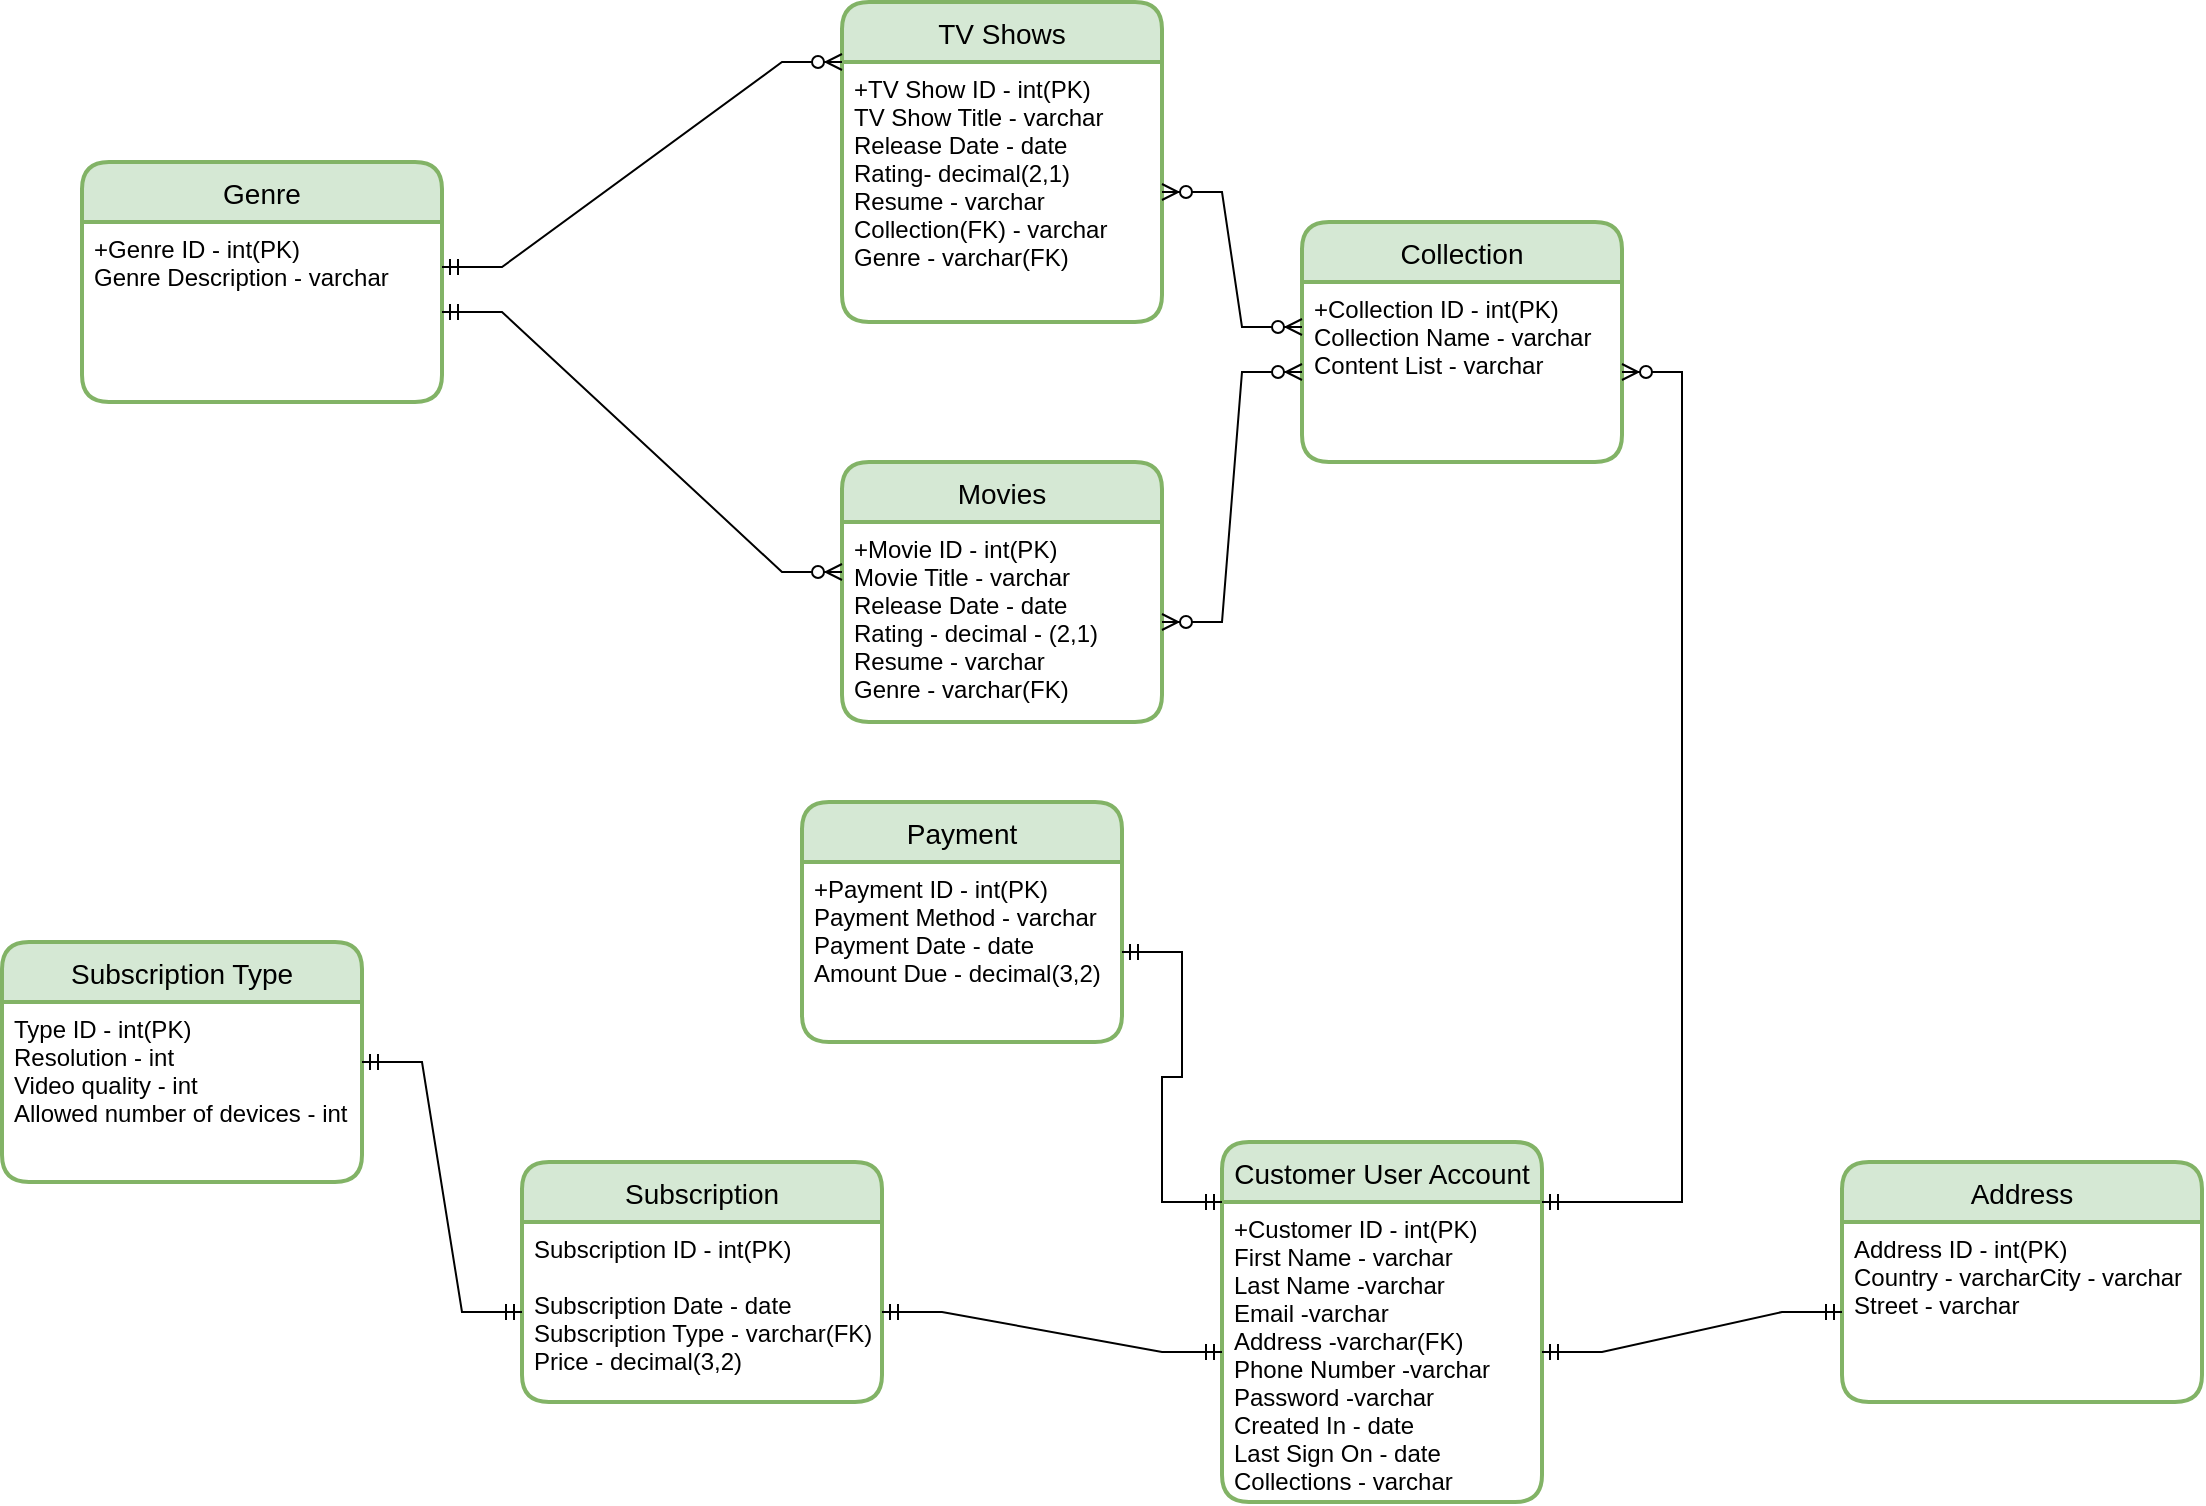 <mxfile version="15.6.6" type="github">
  <diagram id="uWsPakvDBmtAWFA21BX1" name="Page-1">
    <mxGraphModel dx="1038" dy="547" grid="1" gridSize="10" guides="1" tooltips="1" connect="1" arrows="1" fold="1" page="1" pageScale="1" pageWidth="1654" pageHeight="2336" math="0" shadow="0">
      <root>
        <mxCell id="0" />
        <mxCell id="1" parent="0" />
        <mxCell id="ISnNZ_Wo0CkUiuiWw7Ft-1" value="Genre" style="swimlane;childLayout=stackLayout;horizontal=1;startSize=30;horizontalStack=0;rounded=1;fontSize=14;fontStyle=0;strokeWidth=2;resizeParent=0;resizeLast=1;shadow=0;dashed=0;align=center;fillColor=#d5e8d4;strokeColor=#82b366;" parent="1" vertex="1">
          <mxGeometry x="110" y="100" width="180" height="120" as="geometry" />
        </mxCell>
        <mxCell id="ISnNZ_Wo0CkUiuiWw7Ft-2" value="+Genre ID - int(PK)&#xa;Genre Description - varchar&#xa;" style="align=left;strokeColor=none;fillColor=none;spacingLeft=4;fontSize=12;verticalAlign=top;resizable=0;rotatable=0;part=1;" parent="ISnNZ_Wo0CkUiuiWw7Ft-1" vertex="1">
          <mxGeometry y="30" width="180" height="90" as="geometry" />
        </mxCell>
        <mxCell id="ISnNZ_Wo0CkUiuiWw7Ft-3" value="TV Shows" style="swimlane;childLayout=stackLayout;horizontal=1;startSize=30;horizontalStack=0;rounded=1;fontSize=14;fontStyle=0;strokeWidth=2;resizeParent=0;resizeLast=1;shadow=0;dashed=0;align=center;fillColor=#d5e8d4;strokeColor=#82b366;" parent="1" vertex="1">
          <mxGeometry x="490" y="20" width="160" height="160" as="geometry" />
        </mxCell>
        <mxCell id="ISnNZ_Wo0CkUiuiWw7Ft-4" value="+TV Show ID - int(PK)&#xa;TV Show Title - varchar&#xa;Release Date - date&#xa;Rating- decimal(2,1)&#xa;Resume - varchar&#xa;Collection(FK) - varchar&#xa;Genre - varchar(FK)&#xa;&#xa;&#xa;" style="align=left;strokeColor=none;fillColor=none;spacingLeft=4;fontSize=12;verticalAlign=top;resizable=0;rotatable=0;part=1;" parent="ISnNZ_Wo0CkUiuiWw7Ft-3" vertex="1">
          <mxGeometry y="30" width="160" height="130" as="geometry" />
        </mxCell>
        <mxCell id="ISnNZ_Wo0CkUiuiWw7Ft-5" value="Movies" style="swimlane;childLayout=stackLayout;horizontal=1;startSize=30;horizontalStack=0;rounded=1;fontSize=14;fontStyle=0;strokeWidth=2;resizeParent=0;resizeLast=1;shadow=0;dashed=0;align=center;fillColor=#d5e8d4;strokeColor=#82b366;" parent="1" vertex="1">
          <mxGeometry x="490" y="250" width="160" height="130" as="geometry" />
        </mxCell>
        <mxCell id="ISnNZ_Wo0CkUiuiWw7Ft-6" value="+Movie ID - int(PK)&#xa;Movie Title - varchar&#xa;Release Date - date&#xa;Rating - decimal - (2,1)&#xa;Resume - varchar&#xa;Genre - varchar(FK)&#xa;&#xa;" style="align=left;strokeColor=none;fillColor=none;spacingLeft=4;fontSize=12;verticalAlign=top;resizable=0;rotatable=0;part=1;" parent="ISnNZ_Wo0CkUiuiWw7Ft-5" vertex="1">
          <mxGeometry y="30" width="160" height="100" as="geometry" />
        </mxCell>
        <mxCell id="ISnNZ_Wo0CkUiuiWw7Ft-7" value="" style="edgeStyle=entityRelationEdgeStyle;fontSize=12;html=1;endArrow=ERzeroToMany;startArrow=ERmandOne;rounded=0;exitX=1;exitY=0.25;exitDx=0;exitDy=0;entryX=0;entryY=0;entryDx=0;entryDy=0;" parent="1" source="ISnNZ_Wo0CkUiuiWw7Ft-2" target="ISnNZ_Wo0CkUiuiWw7Ft-4" edge="1">
          <mxGeometry width="100" height="100" relative="1" as="geometry">
            <mxPoint x="300" y="140" as="sourcePoint" />
            <mxPoint x="400" y="40" as="targetPoint" />
          </mxGeometry>
        </mxCell>
        <mxCell id="ISnNZ_Wo0CkUiuiWw7Ft-8" value="" style="edgeStyle=entityRelationEdgeStyle;fontSize=12;html=1;endArrow=ERzeroToMany;startArrow=ERmandOne;rounded=0;exitX=1;exitY=0.5;exitDx=0;exitDy=0;entryX=0;entryY=0.25;entryDx=0;entryDy=0;" parent="1" source="ISnNZ_Wo0CkUiuiWw7Ft-2" target="ISnNZ_Wo0CkUiuiWw7Ft-6" edge="1">
          <mxGeometry width="100" height="100" relative="1" as="geometry">
            <mxPoint x="310" y="230" as="sourcePoint" />
            <mxPoint x="410" y="130" as="targetPoint" />
          </mxGeometry>
        </mxCell>
        <mxCell id="ISnNZ_Wo0CkUiuiWw7Ft-9" value="Collection" style="swimlane;childLayout=stackLayout;horizontal=1;startSize=30;horizontalStack=0;rounded=1;fontSize=14;fontStyle=0;strokeWidth=2;resizeParent=0;resizeLast=1;shadow=0;dashed=0;align=center;fillColor=#d5e8d4;strokeColor=#82b366;" parent="1" vertex="1">
          <mxGeometry x="720" y="130" width="160" height="120" as="geometry" />
        </mxCell>
        <mxCell id="ISnNZ_Wo0CkUiuiWw7Ft-10" value="+Collection ID - int(PK)&#xa;Collection Name - varchar&#xa;Content List - varchar&#xa;&#xa;" style="align=left;strokeColor=none;fillColor=none;spacingLeft=4;fontSize=12;verticalAlign=top;resizable=0;rotatable=0;part=1;" parent="ISnNZ_Wo0CkUiuiWw7Ft-9" vertex="1">
          <mxGeometry y="30" width="160" height="90" as="geometry" />
        </mxCell>
        <mxCell id="ISnNZ_Wo0CkUiuiWw7Ft-11" value="" style="edgeStyle=entityRelationEdgeStyle;fontSize=12;html=1;endArrow=ERzeroToMany;endFill=1;startArrow=ERzeroToMany;rounded=0;exitX=1;exitY=0.5;exitDx=0;exitDy=0;entryX=0;entryY=0.25;entryDx=0;entryDy=0;" parent="1" source="ISnNZ_Wo0CkUiuiWw7Ft-4" target="ISnNZ_Wo0CkUiuiWw7Ft-10" edge="1">
          <mxGeometry width="100" height="100" relative="1" as="geometry">
            <mxPoint x="790" y="420" as="sourcePoint" />
            <mxPoint x="890" y="320" as="targetPoint" />
          </mxGeometry>
        </mxCell>
        <mxCell id="ISnNZ_Wo0CkUiuiWw7Ft-12" value="" style="edgeStyle=entityRelationEdgeStyle;fontSize=12;html=1;endArrow=ERzeroToMany;endFill=1;startArrow=ERzeroToMany;rounded=0;exitX=1;exitY=0.5;exitDx=0;exitDy=0;entryX=0;entryY=0.5;entryDx=0;entryDy=0;" parent="1" source="ISnNZ_Wo0CkUiuiWw7Ft-6" target="ISnNZ_Wo0CkUiuiWw7Ft-10" edge="1">
          <mxGeometry width="100" height="100" relative="1" as="geometry">
            <mxPoint x="730" y="400" as="sourcePoint" />
            <mxPoint x="830" y="300" as="targetPoint" />
          </mxGeometry>
        </mxCell>
        <mxCell id="ISnNZ_Wo0CkUiuiWw7Ft-13" value="Subscription" style="swimlane;childLayout=stackLayout;horizontal=1;startSize=30;horizontalStack=0;rounded=1;fontSize=14;fontStyle=0;strokeWidth=2;resizeParent=0;resizeLast=1;shadow=0;dashed=0;align=center;fillColor=#d5e8d4;strokeColor=#82b366;fontColor=default;" parent="1" vertex="1">
          <mxGeometry x="330" y="600" width="180" height="120" as="geometry" />
        </mxCell>
        <mxCell id="ISnNZ_Wo0CkUiuiWw7Ft-14" value="Subscription ID - int(PK)&#xa;&#xa;Subscription Date - date&#xa;Subscription Type - varchar(FK)&#xa;Price - decimal(3,2)&#xa;" style="align=left;strokeColor=none;fillColor=none;spacingLeft=4;fontSize=12;verticalAlign=top;resizable=0;rotatable=0;part=1;fontColor=default;" parent="ISnNZ_Wo0CkUiuiWw7Ft-13" vertex="1">
          <mxGeometry y="30" width="180" height="90" as="geometry" />
        </mxCell>
        <mxCell id="ISnNZ_Wo0CkUiuiWw7Ft-15" value="Subscription Type" style="swimlane;childLayout=stackLayout;horizontal=1;startSize=30;horizontalStack=0;rounded=1;fontSize=14;fontStyle=0;strokeWidth=2;resizeParent=0;resizeLast=1;shadow=0;dashed=0;align=center;fillColor=#d5e8d4;strokeColor=#82b366;fontColor=default;" parent="1" vertex="1">
          <mxGeometry x="70" y="490" width="180" height="120" as="geometry" />
        </mxCell>
        <mxCell id="ISnNZ_Wo0CkUiuiWw7Ft-16" value="Type ID - int(PK)&#xa;Resolution - int&#xa;Video quality - int&#xa;Allowed number of devices - int&#xa;" style="align=left;strokeColor=none;fillColor=none;spacingLeft=4;fontSize=12;verticalAlign=top;resizable=0;rotatable=0;part=1;fontColor=default;" parent="ISnNZ_Wo0CkUiuiWw7Ft-15" vertex="1">
          <mxGeometry y="30" width="180" height="90" as="geometry" />
        </mxCell>
        <mxCell id="ISnNZ_Wo0CkUiuiWw7Ft-17" value="" style="edgeStyle=entityRelationEdgeStyle;fontSize=12;html=1;endArrow=ERmandOne;startArrow=ERmandOne;rounded=0;exitX=1;exitY=0.5;exitDx=0;exitDy=0;entryX=0;entryY=0.5;entryDx=0;entryDy=0;" parent="1" source="ISnNZ_Wo0CkUiuiWw7Ft-15" target="ISnNZ_Wo0CkUiuiWw7Ft-14" edge="1">
          <mxGeometry width="100" height="100" relative="1" as="geometry">
            <mxPoint x="120" y="530" as="sourcePoint" />
            <mxPoint x="220" y="430" as="targetPoint" />
          </mxGeometry>
        </mxCell>
        <mxCell id="9_1Muu3frSbeQLm1UMuF-1" value="Customer User Account" style="swimlane;childLayout=stackLayout;horizontal=1;startSize=30;horizontalStack=0;rounded=1;fontSize=14;fontStyle=0;strokeWidth=2;resizeParent=0;resizeLast=1;shadow=0;dashed=0;align=center;fillColor=#d5e8d4;strokeColor=#82b366;" parent="1" vertex="1">
          <mxGeometry x="680" y="590" width="160" height="180" as="geometry" />
        </mxCell>
        <mxCell id="9_1Muu3frSbeQLm1UMuF-2" value="+Customer ID - int(PK)&#xa;First Name - varchar&#xa;Last Name -varchar&#xa;Email -varchar&#xa;Address -varchar(FK)&#xa;Phone Number -varchar&#xa;Password -varchar&#xa;Created In - date&#xa;Last Sign On - date&#xa;Collections - varchar&#xa;&#xa;" style="align=left;strokeColor=none;fillColor=none;spacingLeft=4;fontSize=12;verticalAlign=top;resizable=0;rotatable=0;part=1;" parent="9_1Muu3frSbeQLm1UMuF-1" vertex="1">
          <mxGeometry y="30" width="160" height="150" as="geometry" />
        </mxCell>
        <mxCell id="9_1Muu3frSbeQLm1UMuF-3" value="" style="edgeStyle=entityRelationEdgeStyle;fontSize=12;html=1;endArrow=ERmandOne;startArrow=ERmandOne;rounded=0;exitX=1;exitY=0.5;exitDx=0;exitDy=0;entryX=0;entryY=0.5;entryDx=0;entryDy=0;" parent="1" source="ISnNZ_Wo0CkUiuiWw7Ft-14" target="9_1Muu3frSbeQLm1UMuF-2" edge="1">
          <mxGeometry width="100" height="100" relative="1" as="geometry">
            <mxPoint x="550" y="680" as="sourcePoint" />
            <mxPoint x="650" y="580" as="targetPoint" />
          </mxGeometry>
        </mxCell>
        <mxCell id="9_1Muu3frSbeQLm1UMuF-4" value="Address" style="swimlane;childLayout=stackLayout;horizontal=1;startSize=30;horizontalStack=0;rounded=1;fontSize=14;fontStyle=0;strokeWidth=2;resizeParent=0;resizeLast=1;shadow=0;dashed=0;align=center;fillColor=#d5e8d4;strokeColor=#82b366;" parent="1" vertex="1">
          <mxGeometry x="990" y="600" width="180" height="120" as="geometry" />
        </mxCell>
        <mxCell id="9_1Muu3frSbeQLm1UMuF-5" value="Address ID - int(PK)&#xa;Country - varcharCity - varchar&#xa;Street - varchar&#xa;" style="align=left;strokeColor=none;fillColor=none;spacingLeft=4;fontSize=12;verticalAlign=top;resizable=0;rotatable=0;part=1;" parent="9_1Muu3frSbeQLm1UMuF-4" vertex="1">
          <mxGeometry y="30" width="180" height="90" as="geometry" />
        </mxCell>
        <mxCell id="9_1Muu3frSbeQLm1UMuF-6" value="" style="edgeStyle=entityRelationEdgeStyle;fontSize=12;html=1;endArrow=ERmandOne;startArrow=ERmandOne;rounded=0;exitX=1;exitY=0.5;exitDx=0;exitDy=0;entryX=0;entryY=0.5;entryDx=0;entryDy=0;" parent="1" source="9_1Muu3frSbeQLm1UMuF-2" target="9_1Muu3frSbeQLm1UMuF-5" edge="1">
          <mxGeometry width="100" height="100" relative="1" as="geometry">
            <mxPoint x="890" y="790" as="sourcePoint" />
            <mxPoint x="990" y="690" as="targetPoint" />
          </mxGeometry>
        </mxCell>
        <mxCell id="9_1Muu3frSbeQLm1UMuF-7" value="Payment" style="swimlane;childLayout=stackLayout;horizontal=1;startSize=30;horizontalStack=0;rounded=1;fontSize=14;fontStyle=0;strokeWidth=2;resizeParent=0;resizeLast=1;shadow=0;dashed=0;align=center;fillColor=#d5e8d4;strokeColor=#82b366;" parent="1" vertex="1">
          <mxGeometry x="470" y="420" width="160" height="120" as="geometry" />
        </mxCell>
        <mxCell id="9_1Muu3frSbeQLm1UMuF-8" value="+Payment ID - int(PK)&#xa;Payment Method - varchar&#xa;Payment Date - date&#xa;Amount Due - decimal(3,2)&#xa;" style="align=left;strokeColor=none;fillColor=none;spacingLeft=4;fontSize=12;verticalAlign=top;resizable=0;rotatable=0;part=1;" parent="9_1Muu3frSbeQLm1UMuF-7" vertex="1">
          <mxGeometry y="30" width="160" height="90" as="geometry" />
        </mxCell>
        <mxCell id="9_1Muu3frSbeQLm1UMuF-9" value="" style="edgeStyle=entityRelationEdgeStyle;fontSize=12;html=1;endArrow=ERmandOne;startArrow=ERmandOne;rounded=0;exitX=1;exitY=0.5;exitDx=0;exitDy=0;entryX=0;entryY=0;entryDx=0;entryDy=0;" parent="1" source="9_1Muu3frSbeQLm1UMuF-8" target="9_1Muu3frSbeQLm1UMuF-2" edge="1">
          <mxGeometry width="100" height="100" relative="1" as="geometry">
            <mxPoint x="730" y="570" as="sourcePoint" />
            <mxPoint x="830" y="470" as="targetPoint" />
          </mxGeometry>
        </mxCell>
        <mxCell id="9_1Muu3frSbeQLm1UMuF-10" value="" style="edgeStyle=entityRelationEdgeStyle;fontSize=12;html=1;endArrow=ERzeroToMany;startArrow=ERmandOne;rounded=0;exitX=1;exitY=0;exitDx=0;exitDy=0;" parent="1" source="9_1Muu3frSbeQLm1UMuF-2" target="ISnNZ_Wo0CkUiuiWw7Ft-10" edge="1">
          <mxGeometry width="100" height="100" relative="1" as="geometry">
            <mxPoint x="830" y="520" as="sourcePoint" />
            <mxPoint x="930" y="420" as="targetPoint" />
          </mxGeometry>
        </mxCell>
      </root>
    </mxGraphModel>
  </diagram>
</mxfile>
